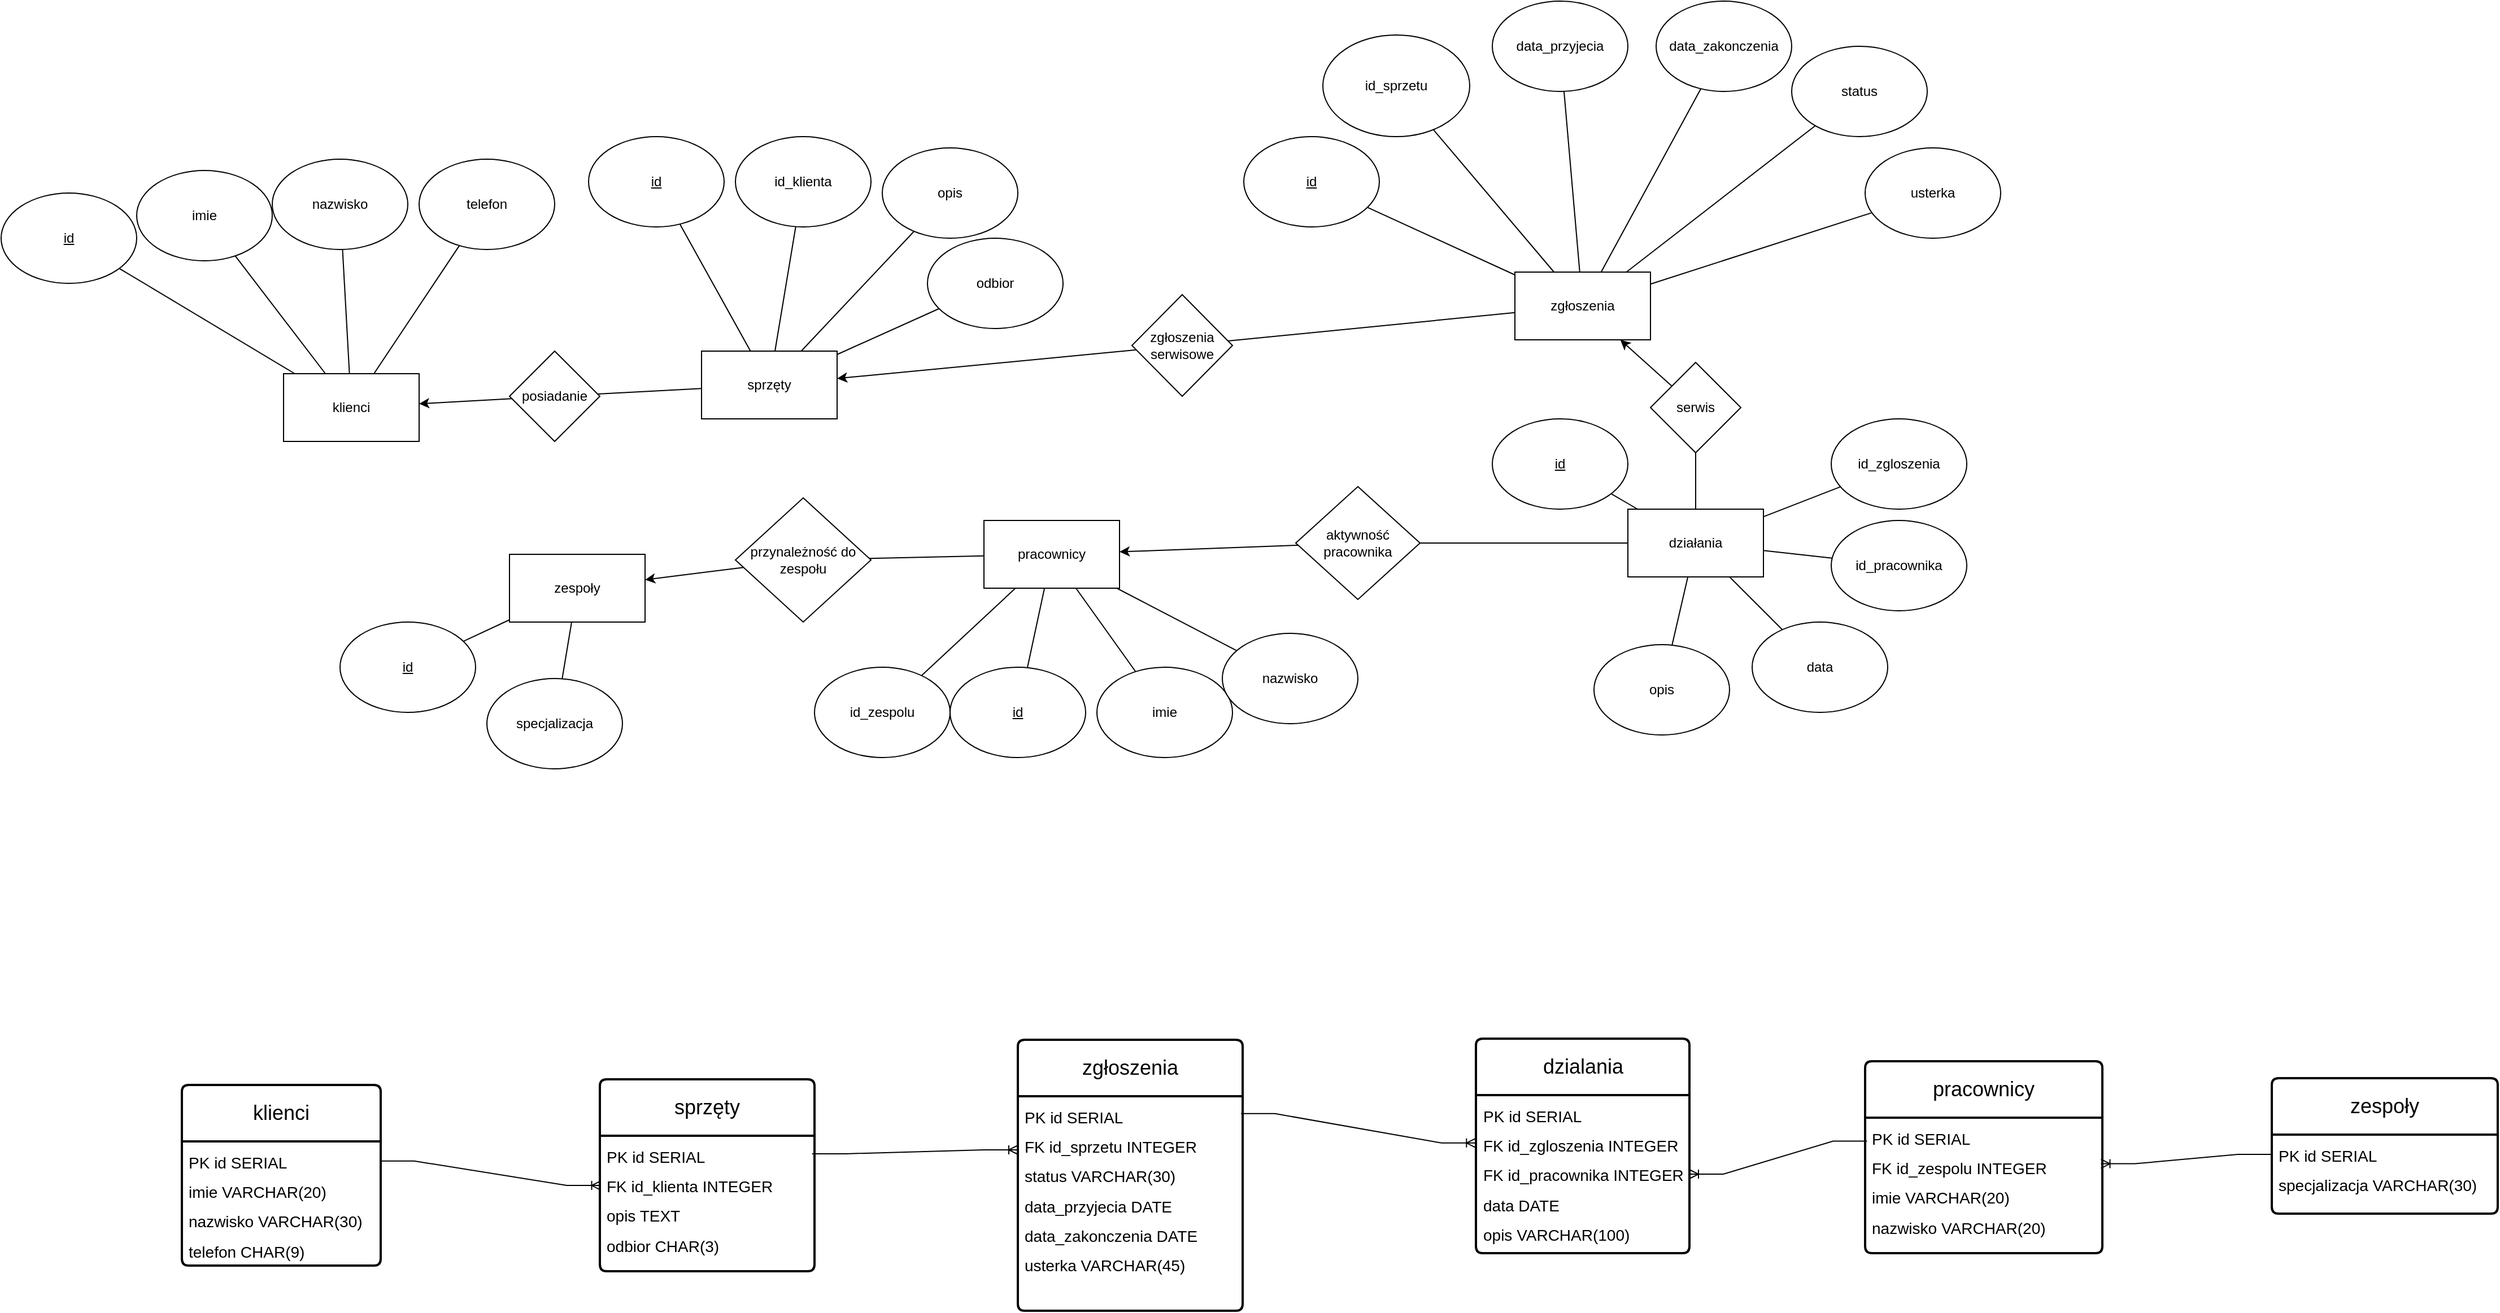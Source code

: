 <mxfile version="26.2.14">
  <diagram name="Strona-1" id="3gikFZh17QTlchzR9tAJ">
    <mxGraphModel dx="1554" dy="856" grid="1" gridSize="10" guides="1" tooltips="1" connect="1" arrows="1" fold="1" page="1" pageScale="1" pageWidth="827" pageHeight="1169" math="0" shadow="0">
      <root>
        <mxCell id="0" />
        <mxCell id="1" parent="0" />
        <mxCell id="Yvp6jD7t4m_mrtLre_dv-1" value="klienci" style="rounded=0;whiteSpace=wrap;html=1;" parent="1" vertex="1">
          <mxGeometry x="290" y="390" width="120" height="60" as="geometry" />
        </mxCell>
        <mxCell id="Yvp6jD7t4m_mrtLre_dv-2" value="&lt;u&gt;id&lt;/u&gt;" style="ellipse;whiteSpace=wrap;html=1;" parent="1" vertex="1">
          <mxGeometry x="40" y="230" width="120" height="80" as="geometry" />
        </mxCell>
        <mxCell id="Yvp6jD7t4m_mrtLre_dv-3" value="imie" style="ellipse;whiteSpace=wrap;html=1;" parent="1" vertex="1">
          <mxGeometry x="160" y="210" width="120" height="80" as="geometry" />
        </mxCell>
        <mxCell id="Yvp6jD7t4m_mrtLre_dv-4" value="nazwisko" style="ellipse;whiteSpace=wrap;html=1;" parent="1" vertex="1">
          <mxGeometry x="280" y="200" width="120" height="80" as="geometry" />
        </mxCell>
        <mxCell id="Yvp6jD7t4m_mrtLre_dv-5" value="telefon" style="ellipse;whiteSpace=wrap;html=1;" parent="1" vertex="1">
          <mxGeometry x="410" y="200" width="120" height="80" as="geometry" />
        </mxCell>
        <mxCell id="Yvp6jD7t4m_mrtLre_dv-6" value="" style="endArrow=none;html=1;rounded=0;" parent="1" source="Yvp6jD7t4m_mrtLre_dv-1" target="Yvp6jD7t4m_mrtLre_dv-5" edge="1">
          <mxGeometry width="50" height="50" relative="1" as="geometry">
            <mxPoint x="1020" y="830" as="sourcePoint" />
            <mxPoint x="1070" y="780" as="targetPoint" />
          </mxGeometry>
        </mxCell>
        <mxCell id="Yvp6jD7t4m_mrtLre_dv-7" value="" style="endArrow=none;html=1;rounded=0;" parent="1" source="Yvp6jD7t4m_mrtLre_dv-2" target="Yvp6jD7t4m_mrtLre_dv-1" edge="1">
          <mxGeometry width="50" height="50" relative="1" as="geometry">
            <mxPoint x="660" y="550" as="sourcePoint" />
            <mxPoint x="710" y="500" as="targetPoint" />
          </mxGeometry>
        </mxCell>
        <mxCell id="Yvp6jD7t4m_mrtLre_dv-8" value="" style="endArrow=none;html=1;rounded=0;" parent="1" source="Yvp6jD7t4m_mrtLre_dv-3" target="Yvp6jD7t4m_mrtLre_dv-1" edge="1">
          <mxGeometry width="50" height="50" relative="1" as="geometry">
            <mxPoint x="800" y="660" as="sourcePoint" />
            <mxPoint x="850" y="610" as="targetPoint" />
          </mxGeometry>
        </mxCell>
        <mxCell id="Yvp6jD7t4m_mrtLre_dv-9" value="" style="endArrow=none;html=1;rounded=0;" parent="1" source="Yvp6jD7t4m_mrtLre_dv-1" target="Yvp6jD7t4m_mrtLre_dv-4" edge="1">
          <mxGeometry width="50" height="50" relative="1" as="geometry">
            <mxPoint x="900" y="650" as="sourcePoint" />
            <mxPoint x="950" y="600" as="targetPoint" />
          </mxGeometry>
        </mxCell>
        <mxCell id="Yvp6jD7t4m_mrtLre_dv-10" value="zgłoszenia" style="rounded=0;whiteSpace=wrap;html=1;" parent="1" vertex="1">
          <mxGeometry x="1380" y="300" width="120" height="60" as="geometry" />
        </mxCell>
        <mxCell id="Yvp6jD7t4m_mrtLre_dv-11" value="&lt;u&gt;id&lt;/u&gt;" style="ellipse;whiteSpace=wrap;html=1;" parent="1" vertex="1">
          <mxGeometry x="1140" y="180" width="120" height="80" as="geometry" />
        </mxCell>
        <mxCell id="Yvp6jD7t4m_mrtLre_dv-12" value="id_sprzetu" style="ellipse;whiteSpace=wrap;html=1;" parent="1" vertex="1">
          <mxGeometry x="1210" y="90" width="130" height="90" as="geometry" />
        </mxCell>
        <mxCell id="Yvp6jD7t4m_mrtLre_dv-13" value="" style="endArrow=none;html=1;rounded=0;" parent="1" source="Yvp6jD7t4m_mrtLre_dv-10" target="Yvp6jD7t4m_mrtLre_dv-11" edge="1">
          <mxGeometry width="50" height="50" relative="1" as="geometry">
            <mxPoint x="1020" y="830" as="sourcePoint" />
            <mxPoint x="1070" y="780" as="targetPoint" />
          </mxGeometry>
        </mxCell>
        <mxCell id="Yvp6jD7t4m_mrtLre_dv-14" value="" style="endArrow=none;html=1;rounded=0;" parent="1" source="Yvp6jD7t4m_mrtLre_dv-12" target="Yvp6jD7t4m_mrtLre_dv-10" edge="1">
          <mxGeometry width="50" height="50" relative="1" as="geometry">
            <mxPoint x="870" y="800" as="sourcePoint" />
            <mxPoint x="920" y="750" as="targetPoint" />
          </mxGeometry>
        </mxCell>
        <mxCell id="Yvp6jD7t4m_mrtLre_dv-15" value="status" style="ellipse;whiteSpace=wrap;html=1;" parent="1" vertex="1">
          <mxGeometry x="1625" y="100" width="120" height="80" as="geometry" />
        </mxCell>
        <mxCell id="Yvp6jD7t4m_mrtLre_dv-16" value="" style="endArrow=none;html=1;rounded=0;" parent="1" source="Yvp6jD7t4m_mrtLre_dv-10" target="Yvp6jD7t4m_mrtLre_dv-15" edge="1">
          <mxGeometry width="50" height="50" relative="1" as="geometry">
            <mxPoint x="1240" y="650" as="sourcePoint" />
            <mxPoint x="1290" y="600" as="targetPoint" />
          </mxGeometry>
        </mxCell>
        <mxCell id="Yvp6jD7t4m_mrtLre_dv-17" value="pracownicy" style="rounded=0;whiteSpace=wrap;html=1;" parent="1" vertex="1">
          <mxGeometry x="910" y="520" width="120" height="60" as="geometry" />
        </mxCell>
        <mxCell id="Yvp6jD7t4m_mrtLre_dv-18" value="&lt;u&gt;id&lt;/u&gt;" style="ellipse;whiteSpace=wrap;html=1;" parent="1" vertex="1">
          <mxGeometry x="880" y="650" width="120" height="80" as="geometry" />
        </mxCell>
        <mxCell id="Yvp6jD7t4m_mrtLre_dv-19" value="imie" style="ellipse;whiteSpace=wrap;html=1;" parent="1" vertex="1">
          <mxGeometry x="1010" y="650" width="120" height="80" as="geometry" />
        </mxCell>
        <mxCell id="Yvp6jD7t4m_mrtLre_dv-20" value="nazwisko" style="ellipse;whiteSpace=wrap;html=1;" parent="1" vertex="1">
          <mxGeometry x="1121" y="620" width="120" height="80" as="geometry" />
        </mxCell>
        <mxCell id="Yvp6jD7t4m_mrtLre_dv-21" value="" style="endArrow=none;html=1;rounded=0;" parent="1" source="Yvp6jD7t4m_mrtLre_dv-18" target="Yvp6jD7t4m_mrtLre_dv-17" edge="1">
          <mxGeometry width="50" height="50" relative="1" as="geometry">
            <mxPoint x="730" y="840" as="sourcePoint" />
            <mxPoint x="780" y="790" as="targetPoint" />
          </mxGeometry>
        </mxCell>
        <mxCell id="Yvp6jD7t4m_mrtLre_dv-22" value="" style="endArrow=none;html=1;rounded=0;" parent="1" source="Yvp6jD7t4m_mrtLre_dv-19" target="Yvp6jD7t4m_mrtLre_dv-17" edge="1">
          <mxGeometry width="50" height="50" relative="1" as="geometry">
            <mxPoint x="730" y="820" as="sourcePoint" />
            <mxPoint x="780" y="770" as="targetPoint" />
          </mxGeometry>
        </mxCell>
        <mxCell id="Yvp6jD7t4m_mrtLre_dv-23" value="" style="endArrow=none;html=1;rounded=0;" parent="1" source="Yvp6jD7t4m_mrtLre_dv-17" target="Yvp6jD7t4m_mrtLre_dv-20" edge="1">
          <mxGeometry width="50" height="50" relative="1" as="geometry">
            <mxPoint x="1040" y="790" as="sourcePoint" />
            <mxPoint x="1090" y="740" as="targetPoint" />
          </mxGeometry>
        </mxCell>
        <mxCell id="Yvp6jD7t4m_mrtLre_dv-24" value="data_przyjecia" style="ellipse;whiteSpace=wrap;html=1;" parent="1" vertex="1">
          <mxGeometry x="1360" y="60" width="120" height="80" as="geometry" />
        </mxCell>
        <mxCell id="Yvp6jD7t4m_mrtLre_dv-25" value="data_zakonczenia" style="ellipse;whiteSpace=wrap;html=1;" parent="1" vertex="1">
          <mxGeometry x="1505" y="60" width="120" height="80" as="geometry" />
        </mxCell>
        <mxCell id="Yvp6jD7t4m_mrtLre_dv-26" value="" style="endArrow=none;html=1;rounded=0;" parent="1" source="Yvp6jD7t4m_mrtLre_dv-10" target="Yvp6jD7t4m_mrtLre_dv-24" edge="1">
          <mxGeometry width="50" height="50" relative="1" as="geometry">
            <mxPoint x="1260" y="640" as="sourcePoint" />
            <mxPoint x="1310" y="590" as="targetPoint" />
          </mxGeometry>
        </mxCell>
        <mxCell id="Yvp6jD7t4m_mrtLre_dv-27" value="" style="endArrow=none;html=1;rounded=0;" parent="1" source="Yvp6jD7t4m_mrtLre_dv-25" target="Yvp6jD7t4m_mrtLre_dv-10" edge="1">
          <mxGeometry width="50" height="50" relative="1" as="geometry">
            <mxPoint x="1220" y="650" as="sourcePoint" />
            <mxPoint x="1270" y="600" as="targetPoint" />
          </mxGeometry>
        </mxCell>
        <mxCell id="Yvp6jD7t4m_mrtLre_dv-30" value="sprzęty" style="rounded=0;whiteSpace=wrap;html=1;" parent="1" vertex="1">
          <mxGeometry x="660" y="370" width="120" height="60" as="geometry" />
        </mxCell>
        <mxCell id="Yvp6jD7t4m_mrtLre_dv-31" value="id_klienta" style="ellipse;whiteSpace=wrap;html=1;" parent="1" vertex="1">
          <mxGeometry x="690" y="180" width="120" height="80" as="geometry" />
        </mxCell>
        <mxCell id="Yvp6jD7t4m_mrtLre_dv-32" value="" style="endArrow=none;html=1;rounded=0;" parent="1" source="Yvp6jD7t4m_mrtLre_dv-31" target="Yvp6jD7t4m_mrtLre_dv-30" edge="1">
          <mxGeometry width="50" height="50" relative="1" as="geometry">
            <mxPoint x="1450" y="770" as="sourcePoint" />
            <mxPoint x="1500" y="720" as="targetPoint" />
          </mxGeometry>
        </mxCell>
        <mxCell id="Yvp6jD7t4m_mrtLre_dv-33" value="" style="endArrow=none;html=1;rounded=0;" parent="1" source="Yvp6jD7t4m_mrtLre_dv-34" target="Yvp6jD7t4m_mrtLre_dv-30" edge="1">
          <mxGeometry width="50" height="50" relative="1" as="geometry">
            <mxPoint x="1300" y="950" as="sourcePoint" />
            <mxPoint x="1350" y="900" as="targetPoint" />
          </mxGeometry>
        </mxCell>
        <mxCell id="Yvp6jD7t4m_mrtLre_dv-34" value="opis" style="ellipse;whiteSpace=wrap;html=1;" parent="1" vertex="1">
          <mxGeometry x="820" y="190" width="120" height="80" as="geometry" />
        </mxCell>
        <mxCell id="Yvp6jD7t4m_mrtLre_dv-35" value="&lt;u&gt;id&lt;/u&gt;" style="ellipse;whiteSpace=wrap;html=1;" parent="1" vertex="1">
          <mxGeometry x="560" y="180" width="120" height="80" as="geometry" />
        </mxCell>
        <mxCell id="Yvp6jD7t4m_mrtLre_dv-36" value="" style="endArrow=none;html=1;rounded=0;" parent="1" source="Yvp6jD7t4m_mrtLre_dv-30" target="Yvp6jD7t4m_mrtLre_dv-35" edge="1">
          <mxGeometry width="50" height="50" relative="1" as="geometry">
            <mxPoint x="1590" y="820" as="sourcePoint" />
            <mxPoint x="1640" y="770" as="targetPoint" />
          </mxGeometry>
        </mxCell>
        <mxCell id="Yvp6jD7t4m_mrtLre_dv-38" value="usterka" style="ellipse;whiteSpace=wrap;html=1;" parent="1" vertex="1">
          <mxGeometry x="1690" y="190" width="120" height="80" as="geometry" />
        </mxCell>
        <mxCell id="Yvp6jD7t4m_mrtLre_dv-39" value="" style="endArrow=none;html=1;rounded=0;" parent="1" source="Yvp6jD7t4m_mrtLre_dv-10" target="Yvp6jD7t4m_mrtLre_dv-38" edge="1">
          <mxGeometry width="50" height="50" relative="1" as="geometry">
            <mxPoint x="2006.1" y="310" as="sourcePoint" />
            <mxPoint x="2190" y="270" as="targetPoint" />
          </mxGeometry>
        </mxCell>
        <mxCell id="Yvp6jD7t4m_mrtLre_dv-40" value="działania" style="rounded=0;whiteSpace=wrap;html=1;" parent="1" vertex="1">
          <mxGeometry x="1480" y="510" width="120" height="60" as="geometry" />
        </mxCell>
        <mxCell id="Yvp6jD7t4m_mrtLre_dv-41" value="id_zgloszenia" style="ellipse;whiteSpace=wrap;html=1;" parent="1" vertex="1">
          <mxGeometry x="1660" y="430" width="120" height="80" as="geometry" />
        </mxCell>
        <mxCell id="Yvp6jD7t4m_mrtLre_dv-42" value="id_pracownika" style="ellipse;whiteSpace=wrap;html=1;" parent="1" vertex="1">
          <mxGeometry x="1660" y="520" width="120" height="80" as="geometry" />
        </mxCell>
        <mxCell id="Yvp6jD7t4m_mrtLre_dv-43" value="data" style="ellipse;whiteSpace=wrap;html=1;" parent="1" vertex="1">
          <mxGeometry x="1590" y="610" width="120" height="80" as="geometry" />
        </mxCell>
        <mxCell id="Yvp6jD7t4m_mrtLre_dv-44" value="opis" style="ellipse;whiteSpace=wrap;html=1;" parent="1" vertex="1">
          <mxGeometry x="1450" y="630" width="120" height="80" as="geometry" />
        </mxCell>
        <mxCell id="Yvp6jD7t4m_mrtLre_dv-45" value="" style="endArrow=none;html=1;rounded=0;" parent="1" source="Yvp6jD7t4m_mrtLre_dv-44" target="Yvp6jD7t4m_mrtLre_dv-40" edge="1">
          <mxGeometry width="50" height="50" relative="1" as="geometry">
            <mxPoint x="1320" y="540" as="sourcePoint" />
            <mxPoint x="1370" y="490" as="targetPoint" />
          </mxGeometry>
        </mxCell>
        <mxCell id="Yvp6jD7t4m_mrtLre_dv-46" value="" style="endArrow=none;html=1;rounded=0;" parent="1" source="Yvp6jD7t4m_mrtLre_dv-43" target="Yvp6jD7t4m_mrtLre_dv-40" edge="1">
          <mxGeometry width="50" height="50" relative="1" as="geometry">
            <mxPoint x="1400" y="690" as="sourcePoint" />
            <mxPoint x="1450" y="640" as="targetPoint" />
          </mxGeometry>
        </mxCell>
        <mxCell id="Yvp6jD7t4m_mrtLre_dv-47" value="" style="endArrow=none;html=1;rounded=0;" parent="1" source="Yvp6jD7t4m_mrtLre_dv-40" target="Yvp6jD7t4m_mrtLre_dv-41" edge="1">
          <mxGeometry width="50" height="50" relative="1" as="geometry">
            <mxPoint x="1460" y="440" as="sourcePoint" />
            <mxPoint x="1510" y="390" as="targetPoint" />
          </mxGeometry>
        </mxCell>
        <mxCell id="Yvp6jD7t4m_mrtLre_dv-48" value="" style="endArrow=none;html=1;rounded=0;" parent="1" source="Yvp6jD7t4m_mrtLre_dv-40" target="Yvp6jD7t4m_mrtLre_dv-42" edge="1">
          <mxGeometry width="50" height="50" relative="1" as="geometry">
            <mxPoint x="1710" y="670" as="sourcePoint" />
            <mxPoint x="1760" y="620" as="targetPoint" />
          </mxGeometry>
        </mxCell>
        <mxCell id="Yvp6jD7t4m_mrtLre_dv-50" value="&lt;u&gt;id&lt;/u&gt;" style="ellipse;whiteSpace=wrap;html=1;" parent="1" vertex="1">
          <mxGeometry x="1360" y="430" width="120" height="80" as="geometry" />
        </mxCell>
        <mxCell id="Yvp6jD7t4m_mrtLre_dv-51" value="" style="endArrow=none;html=1;rounded=0;" parent="1" source="Yvp6jD7t4m_mrtLre_dv-50" target="Yvp6jD7t4m_mrtLre_dv-40" edge="1">
          <mxGeometry width="50" height="50" relative="1" as="geometry">
            <mxPoint x="1440" y="780" as="sourcePoint" />
            <mxPoint x="1490" y="730" as="targetPoint" />
          </mxGeometry>
        </mxCell>
        <mxCell id="Yvp6jD7t4m_mrtLre_dv-54" value="zespoły" style="rounded=0;whiteSpace=wrap;html=1;" parent="1" vertex="1">
          <mxGeometry x="490" y="550" width="120" height="60" as="geometry" />
        </mxCell>
        <mxCell id="Yvp6jD7t4m_mrtLre_dv-55" value="&lt;u&gt;id&lt;/u&gt;" style="ellipse;whiteSpace=wrap;html=1;" parent="1" vertex="1">
          <mxGeometry x="340" y="610" width="120" height="80" as="geometry" />
        </mxCell>
        <mxCell id="Yvp6jD7t4m_mrtLre_dv-56" value="" style="endArrow=none;html=1;rounded=0;" parent="1" source="Yvp6jD7t4m_mrtLre_dv-55" target="Yvp6jD7t4m_mrtLre_dv-54" edge="1">
          <mxGeometry width="50" height="50" relative="1" as="geometry">
            <mxPoint x="370" y="650" as="sourcePoint" />
            <mxPoint x="420" y="600" as="targetPoint" />
          </mxGeometry>
        </mxCell>
        <mxCell id="Yvp6jD7t4m_mrtLre_dv-57" value="specjalizacja" style="ellipse;whiteSpace=wrap;html=1;" parent="1" vertex="1">
          <mxGeometry x="470" y="660" width="120" height="80" as="geometry" />
        </mxCell>
        <mxCell id="Yvp6jD7t4m_mrtLre_dv-58" value="" style="endArrow=none;html=1;rounded=0;" parent="1" source="Yvp6jD7t4m_mrtLre_dv-57" target="Yvp6jD7t4m_mrtLre_dv-54" edge="1">
          <mxGeometry width="50" height="50" relative="1" as="geometry">
            <mxPoint x="680" y="580" as="sourcePoint" />
            <mxPoint x="730" y="530" as="targetPoint" />
          </mxGeometry>
        </mxCell>
        <mxCell id="Yvp6jD7t4m_mrtLre_dv-60" value="id_zespolu" style="ellipse;whiteSpace=wrap;html=1;" parent="1" vertex="1">
          <mxGeometry x="760" y="650" width="120" height="80" as="geometry" />
        </mxCell>
        <mxCell id="Yvp6jD7t4m_mrtLre_dv-61" value="" style="endArrow=none;html=1;rounded=0;" parent="1" source="Yvp6jD7t4m_mrtLre_dv-60" target="Yvp6jD7t4m_mrtLre_dv-17" edge="1">
          <mxGeometry width="50" height="50" relative="1" as="geometry">
            <mxPoint x="830" y="620" as="sourcePoint" />
            <mxPoint x="880" y="570" as="targetPoint" />
          </mxGeometry>
        </mxCell>
        <mxCell id="t0saiEG1jBcrnA9zouVA-16" value="&lt;font style=&quot;font-size: 18px;&quot;&gt;klienci&lt;/font&gt;" style="swimlane;childLayout=stackLayout;horizontal=1;startSize=50;horizontalStack=0;rounded=1;fontSize=14;fontStyle=0;strokeWidth=2;resizeParent=0;resizeLast=1;shadow=0;dashed=0;align=center;arcSize=4;whiteSpace=wrap;html=1;" parent="1" vertex="1">
          <mxGeometry x="200" y="1020" width="176" height="160" as="geometry" />
        </mxCell>
        <mxCell id="t0saiEG1jBcrnA9zouVA-17" value="&lt;div style=&quot;line-height: 210%;&quot;&gt;&lt;font style=&quot;font-size: 14px;&quot;&gt;PK id SERIAL&lt;/font&gt;&lt;div&gt;&lt;font style=&quot;font-size: 14px;&quot;&gt;imie VARCHAR(20)&lt;/font&gt;&lt;/div&gt;&lt;div&gt;&lt;font style=&quot;font-size: 14px;&quot;&gt;nazwisko VARCHAR(30)&lt;/font&gt;&lt;/div&gt;&lt;div&gt;&lt;font style=&quot;font-size: 14px;&quot;&gt;telefon CHAR(9)&lt;/font&gt;&lt;/div&gt;&lt;/div&gt;" style="align=left;strokeColor=none;fillColor=none;spacingLeft=4;spacingRight=4;fontSize=12;verticalAlign=top;resizable=0;rotatable=0;part=1;html=1;whiteSpace=wrap;" parent="t0saiEG1jBcrnA9zouVA-16" vertex="1">
          <mxGeometry y="50" width="176" height="110" as="geometry" />
        </mxCell>
        <mxCell id="t0saiEG1jBcrnA9zouVA-18" value="&lt;font style=&quot;font-size: 18px;&quot;&gt;sprzęty&lt;/font&gt;" style="swimlane;childLayout=stackLayout;horizontal=1;startSize=50;horizontalStack=0;rounded=1;fontSize=14;fontStyle=0;strokeWidth=2;resizeParent=0;resizeLast=1;shadow=0;dashed=0;align=center;arcSize=4;whiteSpace=wrap;html=1;" parent="1" vertex="1">
          <mxGeometry x="570" y="1015" width="190" height="170" as="geometry" />
        </mxCell>
        <mxCell id="t0saiEG1jBcrnA9zouVA-19" value="&lt;div style=&quot;line-height: 210%;&quot;&gt;&lt;font style=&quot;font-size: 14px;&quot;&gt;PK id SERIAL&lt;/font&gt;&lt;div&gt;&lt;font style=&quot;font-size: 14px;&quot;&gt;FK id_klienta INTEGER&lt;/font&gt;&lt;/div&gt;&lt;div&gt;&lt;span style=&quot;font-size: 14px;&quot;&gt;opis TEXT&lt;/span&gt;&lt;/div&gt;&lt;div&gt;&lt;span style=&quot;font-size: 14px;&quot;&gt;odbior CHAR(3)&lt;/span&gt;&lt;/div&gt;&lt;/div&gt;" style="align=left;strokeColor=none;fillColor=none;spacingLeft=4;spacingRight=4;fontSize=12;verticalAlign=top;resizable=0;rotatable=0;part=1;html=1;whiteSpace=wrap;" parent="t0saiEG1jBcrnA9zouVA-18" vertex="1">
          <mxGeometry y="50" width="190" height="120" as="geometry" />
        </mxCell>
        <mxCell id="t0saiEG1jBcrnA9zouVA-22" value="&lt;font style=&quot;font-size: 18px;&quot;&gt;zgłoszenia&lt;/font&gt;" style="swimlane;childLayout=stackLayout;horizontal=1;startSize=50;horizontalStack=0;rounded=1;fontSize=14;fontStyle=0;strokeWidth=2;resizeParent=0;resizeLast=1;shadow=0;dashed=0;align=center;arcSize=4;whiteSpace=wrap;html=1;" parent="1" vertex="1">
          <mxGeometry x="940" y="980" width="199" height="240" as="geometry" />
        </mxCell>
        <mxCell id="t0saiEG1jBcrnA9zouVA-23" value="&lt;div style=&quot;line-height: 210%;&quot;&gt;&lt;font style=&quot;font-size: 14px;&quot;&gt;PK id SERIAL&lt;/font&gt;&lt;div&gt;&lt;font style=&quot;font-size: 14px;&quot;&gt;FK id_sprzetu INTEGER&lt;/font&gt;&lt;/div&gt;&lt;div&gt;&lt;span style=&quot;background-color: transparent; color: light-dark(rgb(0, 0, 0), rgb(255, 255, 255));&quot;&gt;&lt;font style=&quot;font-size: 14px;&quot;&gt;status VARCHAR(30)&lt;/font&gt;&lt;/span&gt;&lt;/div&gt;&lt;div&gt;&lt;font style=&quot;font-size: 14px;&quot;&gt;data_przyjecia DATE&lt;/font&gt;&lt;/div&gt;&lt;div&gt;&lt;font style=&quot;font-size: 14px;&quot;&gt;data_zakonczenia DATE&lt;/font&gt;&lt;/div&gt;&lt;div&gt;&lt;font style=&quot;font-size: 14px;&quot;&gt;usterka VARCHAR(45)&lt;/font&gt;&lt;/div&gt;&lt;div&gt;&lt;/div&gt;&lt;/div&gt;" style="align=left;strokeColor=none;fillColor=none;spacingLeft=4;spacingRight=4;fontSize=12;verticalAlign=top;resizable=0;rotatable=0;part=1;html=1;whiteSpace=wrap;" parent="t0saiEG1jBcrnA9zouVA-22" vertex="1">
          <mxGeometry y="50" width="199" height="190" as="geometry" />
        </mxCell>
        <mxCell id="t0saiEG1jBcrnA9zouVA-26" value="&lt;font style=&quot;font-size: 18px;&quot;&gt;dzialania&lt;/font&gt;" style="swimlane;childLayout=stackLayout;horizontal=1;startSize=50;horizontalStack=0;rounded=1;fontSize=14;fontStyle=0;strokeWidth=2;resizeParent=0;resizeLast=1;shadow=0;dashed=0;align=center;arcSize=4;whiteSpace=wrap;html=1;" parent="1" vertex="1">
          <mxGeometry x="1345.5" y="979" width="189" height="190" as="geometry" />
        </mxCell>
        <mxCell id="t0saiEG1jBcrnA9zouVA-27" value="&lt;div style=&quot;line-height: 210%;&quot;&gt;&lt;font style=&quot;font-size: 14px;&quot;&gt;PK id SERIAL&lt;/font&gt;&lt;div&gt;&lt;font style=&quot;font-size: 14px;&quot;&gt;FK id_zgloszenia INTEGER&lt;/font&gt;&lt;/div&gt;&lt;div&gt;&lt;font style=&quot;font-size: 14px;&quot;&gt;FK id_pracownika INTEGER&lt;/font&gt;&lt;/div&gt;&lt;div&gt;&lt;font style=&quot;font-size: 14px;&quot;&gt;data DATE&lt;/font&gt;&lt;/div&gt;&lt;div&gt;&lt;font style=&quot;font-size: 14px;&quot;&gt;opis VARCHAR(100)&lt;/font&gt;&lt;/div&gt;&lt;/div&gt;" style="align=left;strokeColor=none;fillColor=none;spacingLeft=4;spacingRight=4;fontSize=12;verticalAlign=top;resizable=0;rotatable=0;part=1;html=1;whiteSpace=wrap;" parent="t0saiEG1jBcrnA9zouVA-26" vertex="1">
          <mxGeometry y="50" width="189" height="140" as="geometry" />
        </mxCell>
        <mxCell id="t0saiEG1jBcrnA9zouVA-30" value="&lt;font style=&quot;font-size: 18px;&quot;&gt;pracownicy&lt;/font&gt;" style="swimlane;childLayout=stackLayout;horizontal=1;startSize=50;horizontalStack=0;rounded=1;fontSize=14;fontStyle=0;strokeWidth=2;resizeParent=0;resizeLast=1;shadow=0;dashed=0;align=center;arcSize=4;whiteSpace=wrap;html=1;" parent="1" vertex="1">
          <mxGeometry x="1690" y="999" width="210" height="170" as="geometry" />
        </mxCell>
        <mxCell id="t0saiEG1jBcrnA9zouVA-31" value="&lt;div style=&quot;line-height: 210%;&quot;&gt;&lt;font style=&quot;font-size: 14px;&quot;&gt;PK id SERIAL&lt;/font&gt;&lt;div&gt;&lt;font style=&quot;font-size: 14px;&quot;&gt;FK id_zespolu INTEGER&lt;/font&gt;&lt;/div&gt;&lt;div&gt;&lt;font style=&quot;font-size: 14px;&quot;&gt;imie VARCHAR(20)&lt;/font&gt;&lt;/div&gt;&lt;div&gt;&lt;font style=&quot;font-size: 14px;&quot;&gt;nazwisko VARCHAR(20)&lt;/font&gt;&lt;/div&gt;&lt;/div&gt;" style="align=left;strokeColor=none;fillColor=none;spacingLeft=4;spacingRight=4;fontSize=12;verticalAlign=top;resizable=0;rotatable=0;part=1;html=1;whiteSpace=wrap;" parent="t0saiEG1jBcrnA9zouVA-30" vertex="1">
          <mxGeometry y="50" width="210" height="120" as="geometry" />
        </mxCell>
        <mxCell id="t0saiEG1jBcrnA9zouVA-39" value="&lt;font style=&quot;font-size: 18px;&quot;&gt;zespoły&lt;/font&gt;" style="swimlane;childLayout=stackLayout;horizontal=1;startSize=50;horizontalStack=0;rounded=1;fontSize=14;fontStyle=0;strokeWidth=2;resizeParent=0;resizeLast=1;shadow=0;dashed=0;align=center;arcSize=4;whiteSpace=wrap;html=1;" parent="1" vertex="1">
          <mxGeometry x="2050" y="1014" width="200" height="120" as="geometry" />
        </mxCell>
        <mxCell id="t0saiEG1jBcrnA9zouVA-40" value="&lt;div style=&quot;line-height: 210%;&quot;&gt;&lt;font style=&quot;font-size: 14px;&quot;&gt;PK id SERIAL&lt;/font&gt;&lt;div&gt;&lt;font style=&quot;font-size: 14px;&quot;&gt;specjalizacja VARCHAR(30)&lt;/font&gt;&lt;/div&gt;&lt;/div&gt;" style="align=left;strokeColor=none;fillColor=none;spacingLeft=4;spacingRight=4;fontSize=12;verticalAlign=top;resizable=0;rotatable=0;part=1;html=1;whiteSpace=wrap;" parent="t0saiEG1jBcrnA9zouVA-39" vertex="1">
          <mxGeometry y="50" width="200" height="70" as="geometry" />
        </mxCell>
        <mxCell id="beLWvpwt7th47SAGU2Cx-1" value="odbior" style="ellipse;whiteSpace=wrap;html=1;" vertex="1" parent="1">
          <mxGeometry x="860" y="270" width="120" height="80" as="geometry" />
        </mxCell>
        <mxCell id="beLWvpwt7th47SAGU2Cx-2" value="" style="endArrow=none;html=1;rounded=0;" edge="1" parent="1" source="Yvp6jD7t4m_mrtLre_dv-30" target="beLWvpwt7th47SAGU2Cx-1">
          <mxGeometry width="50" height="50" relative="1" as="geometry">
            <mxPoint x="810" y="380" as="sourcePoint" />
            <mxPoint x="860" y="330" as="targetPoint" />
          </mxGeometry>
        </mxCell>
        <mxCell id="beLWvpwt7th47SAGU2Cx-5" value="posiadanie" style="rhombus;whiteSpace=wrap;html=1;" vertex="1" parent="1">
          <mxGeometry x="490" y="370" width="80" height="80" as="geometry" />
        </mxCell>
        <mxCell id="beLWvpwt7th47SAGU2Cx-9" value="" style="endArrow=classic;html=1;rounded=0;" edge="1" parent="1" source="beLWvpwt7th47SAGU2Cx-5" target="Yvp6jD7t4m_mrtLre_dv-1">
          <mxGeometry width="50" height="50" relative="1" as="geometry">
            <mxPoint x="430" y="390" as="sourcePoint" />
            <mxPoint x="480" y="340" as="targetPoint" />
          </mxGeometry>
        </mxCell>
        <mxCell id="beLWvpwt7th47SAGU2Cx-10" value="" style="endArrow=none;html=1;rounded=0;" edge="1" parent="1" source="beLWvpwt7th47SAGU2Cx-5" target="Yvp6jD7t4m_mrtLre_dv-30">
          <mxGeometry width="50" height="50" relative="1" as="geometry">
            <mxPoint x="580" y="450" as="sourcePoint" />
            <mxPoint x="630" y="400" as="targetPoint" />
          </mxGeometry>
        </mxCell>
        <mxCell id="beLWvpwt7th47SAGU2Cx-11" value="zgłoszenia serwisowe" style="rhombus;whiteSpace=wrap;html=1;" vertex="1" parent="1">
          <mxGeometry x="1041" y="320" width="89" height="90" as="geometry" />
        </mxCell>
        <mxCell id="beLWvpwt7th47SAGU2Cx-13" value="" style="endArrow=classic;html=1;rounded=0;" edge="1" parent="1" source="beLWvpwt7th47SAGU2Cx-11" target="Yvp6jD7t4m_mrtLre_dv-30">
          <mxGeometry width="50" height="50" relative="1" as="geometry">
            <mxPoint x="880" y="410" as="sourcePoint" />
            <mxPoint x="930" y="360" as="targetPoint" />
          </mxGeometry>
        </mxCell>
        <mxCell id="beLWvpwt7th47SAGU2Cx-14" value="" style="endArrow=none;html=1;rounded=0;" edge="1" parent="1" source="beLWvpwt7th47SAGU2Cx-11" target="Yvp6jD7t4m_mrtLre_dv-10">
          <mxGeometry width="50" height="50" relative="1" as="geometry">
            <mxPoint x="1220" y="370" as="sourcePoint" />
            <mxPoint x="1270" y="320" as="targetPoint" />
          </mxGeometry>
        </mxCell>
        <mxCell id="beLWvpwt7th47SAGU2Cx-15" value="serwis" style="rhombus;whiteSpace=wrap;html=1;" vertex="1" parent="1">
          <mxGeometry x="1500" y="380" width="80" height="80" as="geometry" />
        </mxCell>
        <mxCell id="beLWvpwt7th47SAGU2Cx-16" value="" style="endArrow=classic;html=1;rounded=0;" edge="1" parent="1" source="beLWvpwt7th47SAGU2Cx-15" target="Yvp6jD7t4m_mrtLre_dv-10">
          <mxGeometry width="50" height="50" relative="1" as="geometry">
            <mxPoint x="1410" y="420" as="sourcePoint" />
            <mxPoint x="1460" y="370" as="targetPoint" />
          </mxGeometry>
        </mxCell>
        <mxCell id="beLWvpwt7th47SAGU2Cx-17" value="" style="endArrow=none;html=1;rounded=0;" edge="1" parent="1" source="beLWvpwt7th47SAGU2Cx-15" target="Yvp6jD7t4m_mrtLre_dv-40">
          <mxGeometry width="50" height="50" relative="1" as="geometry">
            <mxPoint x="1630" y="440" as="sourcePoint" />
            <mxPoint x="1680" y="390" as="targetPoint" />
          </mxGeometry>
        </mxCell>
        <mxCell id="beLWvpwt7th47SAGU2Cx-18" value="aktywność pracownika" style="rhombus;whiteSpace=wrap;html=1;" vertex="1" parent="1">
          <mxGeometry x="1186" y="490" width="110" height="100" as="geometry" />
        </mxCell>
        <mxCell id="beLWvpwt7th47SAGU2Cx-19" value="" style="endArrow=classic;html=1;rounded=0;" edge="1" parent="1" source="beLWvpwt7th47SAGU2Cx-18" target="Yvp6jD7t4m_mrtLre_dv-17">
          <mxGeometry width="50" height="50" relative="1" as="geometry">
            <mxPoint x="1100" y="510" as="sourcePoint" />
            <mxPoint x="1150" y="460" as="targetPoint" />
          </mxGeometry>
        </mxCell>
        <mxCell id="beLWvpwt7th47SAGU2Cx-20" value="" style="endArrow=none;html=1;rounded=0;" edge="1" parent="1" source="beLWvpwt7th47SAGU2Cx-18" target="Yvp6jD7t4m_mrtLre_dv-40">
          <mxGeometry width="50" height="50" relative="1" as="geometry">
            <mxPoint x="1340" y="580" as="sourcePoint" />
            <mxPoint x="1390" y="530" as="targetPoint" />
          </mxGeometry>
        </mxCell>
        <mxCell id="beLWvpwt7th47SAGU2Cx-21" value="przynależność do zespołu" style="rhombus;whiteSpace=wrap;html=1;" vertex="1" parent="1">
          <mxGeometry x="690" y="500" width="120" height="110" as="geometry" />
        </mxCell>
        <mxCell id="beLWvpwt7th47SAGU2Cx-22" value="" style="endArrow=classic;html=1;rounded=0;" edge="1" parent="1" source="beLWvpwt7th47SAGU2Cx-21" target="Yvp6jD7t4m_mrtLre_dv-54">
          <mxGeometry width="50" height="50" relative="1" as="geometry">
            <mxPoint x="660" y="670" as="sourcePoint" />
            <mxPoint x="710" y="620" as="targetPoint" />
          </mxGeometry>
        </mxCell>
        <mxCell id="beLWvpwt7th47SAGU2Cx-23" value="" style="endArrow=none;html=1;rounded=0;" edge="1" parent="1" source="beLWvpwt7th47SAGU2Cx-21" target="Yvp6jD7t4m_mrtLre_dv-17">
          <mxGeometry width="50" height="50" relative="1" as="geometry">
            <mxPoint x="830" y="500" as="sourcePoint" />
            <mxPoint x="880" y="450" as="targetPoint" />
          </mxGeometry>
        </mxCell>
        <mxCell id="beLWvpwt7th47SAGU2Cx-24" value="" style="edgeStyle=entityRelationEdgeStyle;fontSize=12;html=1;endArrow=ERoneToMany;rounded=0;exitX=0;exitY=0.25;exitDx=0;exitDy=0;entryX=0.994;entryY=0.34;entryDx=0;entryDy=0;entryPerimeter=0;" edge="1" parent="1" source="t0saiEG1jBcrnA9zouVA-40" target="t0saiEG1jBcrnA9zouVA-31">
          <mxGeometry width="100" height="100" relative="1" as="geometry">
            <mxPoint x="1990" y="980" as="sourcePoint" />
            <mxPoint x="2030" y="1250" as="targetPoint" />
            <Array as="points">
              <mxPoint x="1900" y="1090" />
            </Array>
          </mxGeometry>
        </mxCell>
        <mxCell id="beLWvpwt7th47SAGU2Cx-25" value="" style="edgeStyle=entityRelationEdgeStyle;fontSize=12;html=1;endArrow=ERoneToMany;rounded=0;exitX=0.008;exitY=0.173;exitDx=0;exitDy=0;exitPerimeter=0;entryX=1;entryY=0.5;entryDx=0;entryDy=0;" edge="1" parent="1" source="t0saiEG1jBcrnA9zouVA-31" target="t0saiEG1jBcrnA9zouVA-27">
          <mxGeometry width="100" height="100" relative="1" as="geometry">
            <mxPoint x="1560" y="980" as="sourcePoint" />
            <mxPoint x="1660" y="880" as="targetPoint" />
          </mxGeometry>
        </mxCell>
        <mxCell id="beLWvpwt7th47SAGU2Cx-26" value="" style="edgeStyle=entityRelationEdgeStyle;fontSize=12;html=1;endArrow=ERoneToMany;rounded=0;exitX=0.993;exitY=0.081;exitDx=0;exitDy=0;exitPerimeter=0;entryX=-0.002;entryY=0.303;entryDx=0;entryDy=0;entryPerimeter=0;" edge="1" parent="1" source="t0saiEG1jBcrnA9zouVA-23" target="t0saiEG1jBcrnA9zouVA-27">
          <mxGeometry width="100" height="100" relative="1" as="geometry">
            <mxPoint x="1190" y="1030" as="sourcePoint" />
            <mxPoint x="1290" y="930" as="targetPoint" />
          </mxGeometry>
        </mxCell>
        <mxCell id="beLWvpwt7th47SAGU2Cx-28" value="" style="edgeStyle=entityRelationEdgeStyle;fontSize=12;html=1;endArrow=ERoneToMany;rounded=0;exitX=0.989;exitY=0.133;exitDx=0;exitDy=0;exitPerimeter=0;entryX=0;entryY=0.25;entryDx=0;entryDy=0;" edge="1" parent="1" source="t0saiEG1jBcrnA9zouVA-19" target="t0saiEG1jBcrnA9zouVA-23">
          <mxGeometry width="100" height="100" relative="1" as="geometry">
            <mxPoint x="780" y="1010" as="sourcePoint" />
            <mxPoint x="880" y="910" as="targetPoint" />
          </mxGeometry>
        </mxCell>
        <mxCell id="beLWvpwt7th47SAGU2Cx-29" value="" style="edgeStyle=entityRelationEdgeStyle;fontSize=12;html=1;endArrow=ERoneToMany;rounded=0;exitX=0.998;exitY=0.158;exitDx=0;exitDy=0;exitPerimeter=0;entryX=0.004;entryY=0.367;entryDx=0;entryDy=0;entryPerimeter=0;" edge="1" parent="1" source="t0saiEG1jBcrnA9zouVA-17" target="t0saiEG1jBcrnA9zouVA-19">
          <mxGeometry width="100" height="100" relative="1" as="geometry">
            <mxPoint x="460" y="1010" as="sourcePoint" />
            <mxPoint x="560" y="910" as="targetPoint" />
          </mxGeometry>
        </mxCell>
      </root>
    </mxGraphModel>
  </diagram>
</mxfile>
